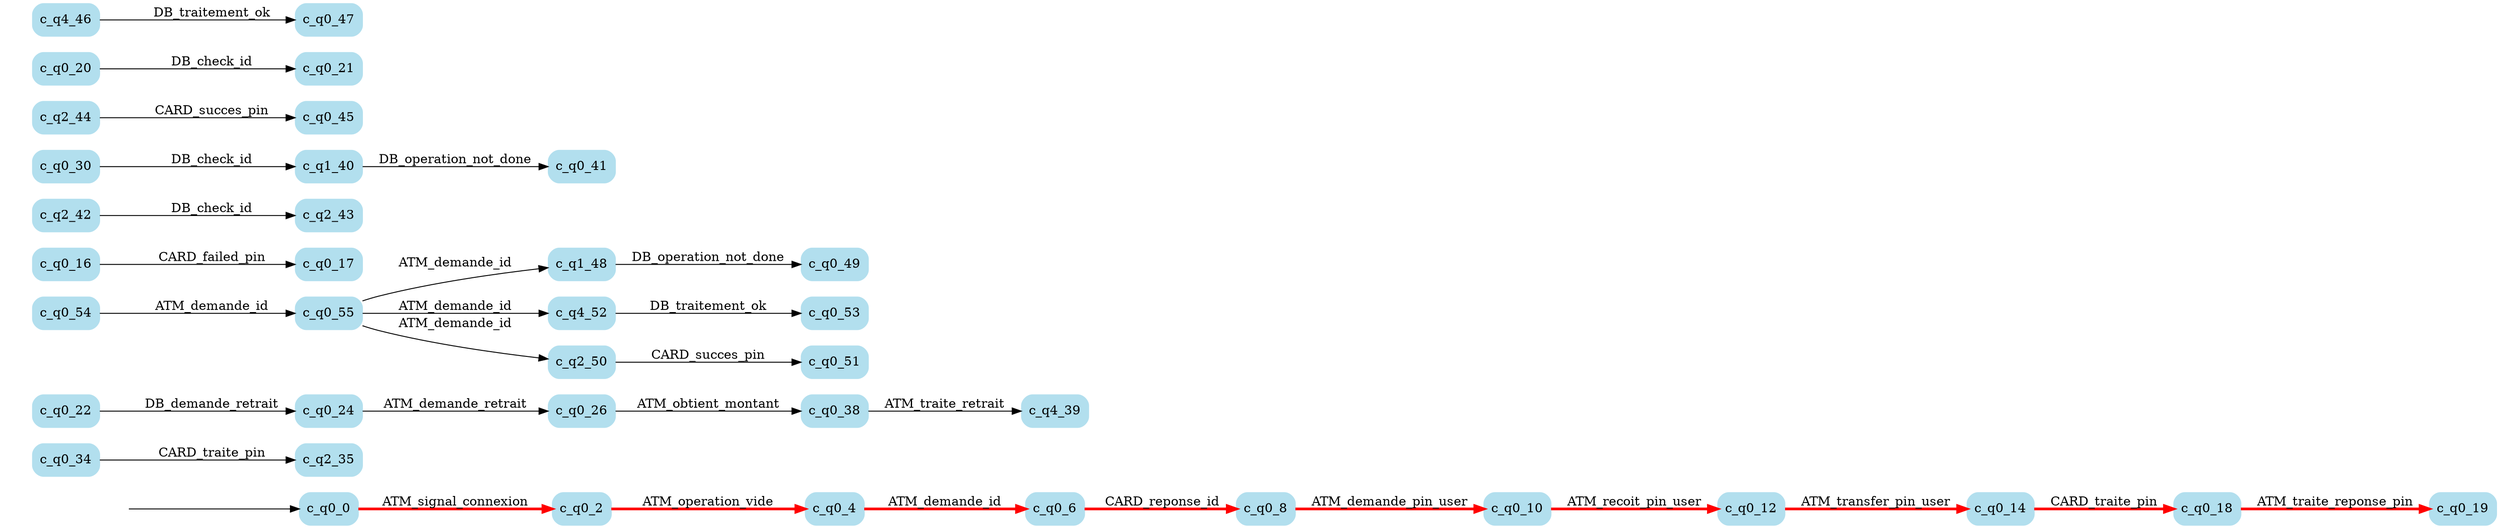 digraph G {

	rankdir = LR;

	start_c_q0_0[style=invisible];

	node[shape=box, style="rounded, filled", color=lightblue2];

	c_q2_35[label="c_q2_35"];
	c_q0_22[label="c_q0_22"];
	c_q0_0[label="c_q0_0"];
	c_q0_19[label="c_q0_19"];
	c_q1_48[label="c_q1_48"];
	c_q0_8[label="c_q0_8"];
	c_q0_17[label="c_q0_17"];
	c_q0_38[label="c_q0_38"];
	c_q4_52[label="c_q4_52"];
	c_q2_43[label="c_q2_43"];
	c_q1_40[label="c_q1_40"];
	c_q0_6[label="c_q0_6"];
	c_q4_39[label="c_q4_39"];
	c_q2_42[label="c_q2_42"];
	c_q0_30[label="c_q0_30"];
	c_q0_41[label="c_q0_41"];
	c_q0_34[label="c_q0_34"];
	c_q0_53[label="c_q0_53"];
	c_q0_54[label="c_q0_54"];
	c_q0_4[label="c_q0_4"];
	c_q0_49[label="c_q0_49"];
	c_q0_2[label="c_q0_2"];
	c_q0_16[label="c_q0_16"];
	c_q0_26[label="c_q0_26"];
	c_q0_55[label="c_q0_55"];
	c_q2_44[label="c_q2_44"];
	c_q0_10[label="c_q0_10"];
	c_q0_12[label="c_q0_12"];
	c_q0_21[label="c_q0_21"];
	c_q0_47[label="c_q0_47"];
	c_q0_51[label="c_q0_51"];
	c_q4_46[label="c_q4_46"];
	c_q0_20[label="c_q0_20"];
	c_q0_24[label="c_q0_24"];
	c_q0_14[label="c_q0_14"];
	c_q2_50[label="c_q2_50"];
	c_q0_18[label="c_q0_18"];
	c_q0_45[label="c_q0_45"];

	start_c_q0_0 -> c_q0_0;
	c_q0_0 -> c_q0_2[label="ATM_signal_connexion", penwidth=3, color=red];
	c_q0_2 -> c_q0_4[label="ATM_operation_vide", penwidth=3, color=red];
	c_q0_4 -> c_q0_6[label="ATM_demande_id", penwidth=3, color=red];
	c_q0_6 -> c_q0_8[label="CARD_reponse_id", penwidth=3, color=red];
	c_q0_8 -> c_q0_10[label="ATM_demande_pin_user", penwidth=3, color=red];
	c_q0_10 -> c_q0_12[label="ATM_recoit_pin_user", penwidth=3, color=red];
	c_q0_12 -> c_q0_14[label="ATM_transfer_pin_user", penwidth=3, color=red];
	c_q0_14 -> c_q0_18[label="CARD_traite_pin", penwidth=3, color=red];
	c_q0_16 -> c_q0_17[label="CARD_failed_pin"];
	c_q0_18 -> c_q0_19[label="ATM_traite_reponse_pin", penwidth=3, color=red];
	c_q0_20 -> c_q0_21[label="DB_check_id"];
	c_q0_22 -> c_q0_24[label="DB_demande_retrait"];
	c_q0_24 -> c_q0_26[label="ATM_demande_retrait"];
	c_q0_26 -> c_q0_38[label="ATM_obtient_montant"];
	c_q0_55 -> c_q1_48[label="ATM_demande_id"];
	c_q0_30 -> c_q1_40[label="DB_check_id"];
	c_q0_55 -> c_q2_50[label="ATM_demande_id"];
	c_q0_34 -> c_q2_35[label="CARD_traite_pin"];
	c_q0_55 -> c_q4_52[label="ATM_demande_id"];
	c_q0_38 -> c_q4_39[label="ATM_traite_retrait"];
	c_q1_40 -> c_q0_41[label="DB_operation_not_done"];
	c_q2_42 -> c_q2_43[label="DB_check_id"];
	c_q2_44 -> c_q0_45[label="CARD_succes_pin"];
	c_q4_46 -> c_q0_47[label="DB_traitement_ok"];
	c_q1_48 -> c_q0_49[label="DB_operation_not_done"];
	c_q2_50 -> c_q0_51[label="CARD_succes_pin"];
	c_q4_52 -> c_q0_53[label="DB_traitement_ok"];
	c_q0_54 -> c_q0_55[label="ATM_demande_id"];

}
